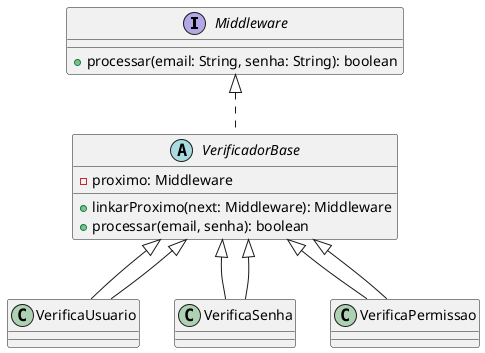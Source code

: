 @startuml verificador
interface Middleware {
    +processar(email: String, senha: String): boolean
}

abstract class VerificadorBase implements Middleware {
    -proximo: Middleware
    +linkarProximo(next: Middleware): Middleware
    +processar(email, senha): boolean
}

class VerificaUsuario extends VerificadorBase
class VerificaSenha extends VerificadorBase
class VerificaPermissao extends VerificadorBase

VerificadorBase <|-- VerificaUsuario
VerificadorBase <|-- VerificaSenha
VerificadorBase <|-- VerificaPermissao
@enduml
